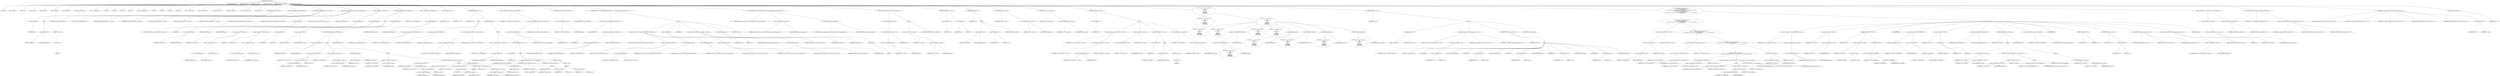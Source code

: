 digraph hostapd_notif_assoc {  
"1000125" [label = "(METHOD,hostapd_notif_assoc)" ]
"1000126" [label = "(PARAM,hostapd_data *hapd)" ]
"1000127" [label = "(PARAM,const u8 *addr)" ]
"1000128" [label = "(PARAM,const u8 *req_ies)" ]
"1000129" [label = "(PARAM,size_t req_ies_len)" ]
"1000130" [label = "(PARAM,int reassoc)" ]
"1000131" [label = "(BLOCK,,)" ]
"1000132" [label = "(LOCAL,v9: int)" ]
"1000133" [label = "(LOCAL,v10: const u8 *)" ]
"1000134" [label = "(LOCAL,v11: size_t)" ]
"1000135" [label = "(LOCAL,v12: sta_info *)" ]
"1000136" [label = "(LOCAL,v13: sta_info *)" ]
"1000137" [label = "(LOCAL,v14: unsigned int)" ]
"1000138" [label = "(LOCAL,v15: unsigned int)" ]
"1000139" [label = "(LOCAL,v16: wpa_state_machine *)" ]
"1000140" [label = "(LOCAL,v17: wpa_authenticator *)" ]
"1000141" [label = "(LOCAL,v18: int)" ]
"1000142" [label = "(LOCAL,v19: int)" ]
"1000143" [label = "(LOCAL,v20: u32)" ]
"1000144" [label = "(LOCAL,v21: int)" ]
"1000145" [label = "(LOCAL,v22: wpa_state_machine *)" ]
"1000146" [label = "(LOCAL,v23: int)" ]
"1000147" [label = "(LOCAL,v24: int)" ]
"1000148" [label = "(LOCAL,v26: int)" ]
"1000149" [label = "(LOCAL,v27: u8 *)" ]
"1000150" [label = "(LOCAL,fmt: unsigned __int8 *)" ]
"1000151" [label = "(LOCAL,fmta: unsigned __int8 *)" ]
"1000152" [label = "(LOCAL,fmtb: unsigned __int8 *)" ]
"1000153" [label = "(LOCAL,fmtc: unsigned __int8 *)" ]
"1000154" [label = "(LOCAL,elems: ieee802_11_elems)" ]
"1000155" [label = "(LOCAL,buf: u8 [ 1064 ])" ]
"1000156" [label = "(CONTROL_STRUCTURE,if ( !addr ),if ( !addr ))" ]
"1000157" [label = "(<operator>.logicalNot,!addr)" ]
"1000158" [label = "(IDENTIFIER,addr,!addr)" ]
"1000159" [label = "(BLOCK,,)" ]
"1000160" [label = "(wpa_printf,wpa_printf(2, fmt))" ]
"1000161" [label = "(LITERAL,2,wpa_printf(2, fmt))" ]
"1000162" [label = "(IDENTIFIER,fmt,wpa_printf(2, fmt))" ]
"1000163" [label = "(RETURN,return -1;,return -1;)" ]
"1000164" [label = "(<operator>.minus,-1)" ]
"1000165" [label = "(LITERAL,1,-1)" ]
"1000166" [label = "(random_add_randomness,random_add_randomness(addr, 6u))" ]
"1000167" [label = "(IDENTIFIER,addr,random_add_randomness(addr, 6u))" ]
"1000168" [label = "(LITERAL,6u,random_add_randomness(addr, 6u))" ]
"1000169" [label = "(hostapd_logger,hostapd_logger(hapd, addr, 1u, 2, \"associated\"))" ]
"1000170" [label = "(IDENTIFIER,hapd,hostapd_logger(hapd, addr, 1u, 2, \"associated\"))" ]
"1000171" [label = "(IDENTIFIER,addr,hostapd_logger(hapd, addr, 1u, 2, \"associated\"))" ]
"1000172" [label = "(LITERAL,1u,hostapd_logger(hapd, addr, 1u, 2, \"associated\"))" ]
"1000173" [label = "(LITERAL,2,hostapd_logger(hapd, addr, 1u, 2, \"associated\"))" ]
"1000174" [label = "(LITERAL,\"associated\",hostapd_logger(hapd, addr, 1u, 2, \"associated\"))" ]
"1000175" [label = "(ieee802_11_parse_elems,ieee802_11_parse_elems(req_ies, req_ies_len, &elems, 0))" ]
"1000176" [label = "(IDENTIFIER,req_ies,ieee802_11_parse_elems(req_ies, req_ies_len, &elems, 0))" ]
"1000177" [label = "(IDENTIFIER,req_ies_len,ieee802_11_parse_elems(req_ies, req_ies_len, &elems, 0))" ]
"1000178" [label = "(<operator>.addressOf,&elems)" ]
"1000179" [label = "(IDENTIFIER,elems,ieee802_11_parse_elems(req_ies, req_ies_len, &elems, 0))" ]
"1000180" [label = "(LITERAL,0,ieee802_11_parse_elems(req_ies, req_ies_len, &elems, 0))" ]
"1000181" [label = "(<operator>.assignment,v9 = (int)elems.wps_ie)" ]
"1000182" [label = "(IDENTIFIER,v9,v9 = (int)elems.wps_ie)" ]
"1000183" [label = "(<operator>.cast,(int)elems.wps_ie)" ]
"1000184" [label = "(UNKNOWN,int,int)" ]
"1000185" [label = "(<operator>.fieldAccess,elems.wps_ie)" ]
"1000186" [label = "(IDENTIFIER,elems,(int)elems.wps_ie)" ]
"1000187" [label = "(FIELD_IDENTIFIER,wps_ie,wps_ie)" ]
"1000188" [label = "(CONTROL_STRUCTURE,if ( elems.wps_ie ),if ( elems.wps_ie ))" ]
"1000189" [label = "(<operator>.fieldAccess,elems.wps_ie)" ]
"1000190" [label = "(IDENTIFIER,elems,if ( elems.wps_ie ))" ]
"1000191" [label = "(FIELD_IDENTIFIER,wps_ie,wps_ie)" ]
"1000192" [label = "(BLOCK,,)" ]
"1000193" [label = "(<operator>.assignment,v10 = elems.wps_ie - 2)" ]
"1000194" [label = "(IDENTIFIER,v10,v10 = elems.wps_ie - 2)" ]
"1000195" [label = "(<operator>.subtraction,elems.wps_ie - 2)" ]
"1000196" [label = "(<operator>.fieldAccess,elems.wps_ie)" ]
"1000197" [label = "(IDENTIFIER,elems,elems.wps_ie - 2)" ]
"1000198" [label = "(FIELD_IDENTIFIER,wps_ie,wps_ie)" ]
"1000199" [label = "(LITERAL,2,elems.wps_ie - 2)" ]
"1000200" [label = "(<operator>.assignment,v11 = elems.wps_ie_len + 2)" ]
"1000201" [label = "(IDENTIFIER,v11,v11 = elems.wps_ie_len + 2)" ]
"1000202" [label = "(<operator>.addition,elems.wps_ie_len + 2)" ]
"1000203" [label = "(<operator>.fieldAccess,elems.wps_ie_len)" ]
"1000204" [label = "(IDENTIFIER,elems,elems.wps_ie_len + 2)" ]
"1000205" [label = "(FIELD_IDENTIFIER,wps_ie_len,wps_ie_len)" ]
"1000206" [label = "(LITERAL,2,elems.wps_ie_len + 2)" ]
"1000207" [label = "(<operator>.assignment,v9 = 0)" ]
"1000208" [label = "(IDENTIFIER,v9,v9 = 0)" ]
"1000209" [label = "(LITERAL,0,v9 = 0)" ]
"1000210" [label = "(wpa_printf,wpa_printf(2, fmta))" ]
"1000211" [label = "(LITERAL,2,wpa_printf(2, fmta))" ]
"1000212" [label = "(IDENTIFIER,fmta,wpa_printf(2, fmta))" ]
"1000213" [label = "(CONTROL_STRUCTURE,else,else)" ]
"1000214" [label = "(CONTROL_STRUCTURE,if ( elems.rsn_ie ),if ( elems.rsn_ie ))" ]
"1000215" [label = "(<operator>.fieldAccess,elems.rsn_ie)" ]
"1000216" [label = "(IDENTIFIER,elems,if ( elems.rsn_ie ))" ]
"1000217" [label = "(FIELD_IDENTIFIER,rsn_ie,rsn_ie)" ]
"1000218" [label = "(BLOCK,,)" ]
"1000219" [label = "(<operator>.assignment,v10 = elems.rsn_ie - 2)" ]
"1000220" [label = "(IDENTIFIER,v10,v10 = elems.rsn_ie - 2)" ]
"1000221" [label = "(<operator>.subtraction,elems.rsn_ie - 2)" ]
"1000222" [label = "(<operator>.fieldAccess,elems.rsn_ie)" ]
"1000223" [label = "(IDENTIFIER,elems,elems.rsn_ie - 2)" ]
"1000224" [label = "(FIELD_IDENTIFIER,rsn_ie,rsn_ie)" ]
"1000225" [label = "(LITERAL,2,elems.rsn_ie - 2)" ]
"1000226" [label = "(<operator>.assignment,v11 = elems.rsn_ie_len + 2)" ]
"1000227" [label = "(IDENTIFIER,v11,v11 = elems.rsn_ie_len + 2)" ]
"1000228" [label = "(<operator>.addition,elems.rsn_ie_len + 2)" ]
"1000229" [label = "(<operator>.fieldAccess,elems.rsn_ie_len)" ]
"1000230" [label = "(IDENTIFIER,elems,elems.rsn_ie_len + 2)" ]
"1000231" [label = "(FIELD_IDENTIFIER,rsn_ie_len,rsn_ie_len)" ]
"1000232" [label = "(LITERAL,2,elems.rsn_ie_len + 2)" ]
"1000233" [label = "(wpa_printf,wpa_printf(2, fmta))" ]
"1000234" [label = "(LITERAL,2,wpa_printf(2, fmta))" ]
"1000235" [label = "(IDENTIFIER,fmta,wpa_printf(2, fmta))" ]
"1000236" [label = "(CONTROL_STRUCTURE,else,else)" ]
"1000237" [label = "(BLOCK,,)" ]
"1000238" [label = "(<operator>.assignment,v10 = elems.wpa_ie)" ]
"1000239" [label = "(IDENTIFIER,v10,v10 = elems.wpa_ie)" ]
"1000240" [label = "(<operator>.fieldAccess,elems.wpa_ie)" ]
"1000241" [label = "(IDENTIFIER,elems,v10 = elems.wpa_ie)" ]
"1000242" [label = "(FIELD_IDENTIFIER,wpa_ie,wpa_ie)" ]
"1000243" [label = "(CONTROL_STRUCTURE,if ( elems.wpa_ie ),if ( elems.wpa_ie ))" ]
"1000244" [label = "(<operator>.fieldAccess,elems.wpa_ie)" ]
"1000245" [label = "(IDENTIFIER,elems,if ( elems.wpa_ie ))" ]
"1000246" [label = "(FIELD_IDENTIFIER,wpa_ie,wpa_ie)" ]
"1000247" [label = "(BLOCK,,)" ]
"1000248" [label = "(<operator>.assignment,v10 = elems.wpa_ie - 2)" ]
"1000249" [label = "(IDENTIFIER,v10,v10 = elems.wpa_ie - 2)" ]
"1000250" [label = "(<operator>.subtraction,elems.wpa_ie - 2)" ]
"1000251" [label = "(<operator>.fieldAccess,elems.wpa_ie)" ]
"1000252" [label = "(IDENTIFIER,elems,elems.wpa_ie - 2)" ]
"1000253" [label = "(FIELD_IDENTIFIER,wpa_ie,wpa_ie)" ]
"1000254" [label = "(LITERAL,2,elems.wpa_ie - 2)" ]
"1000255" [label = "(<operator>.assignment,v9 = (int)elems.rsn_ie)" ]
"1000256" [label = "(IDENTIFIER,v9,v9 = (int)elems.rsn_ie)" ]
"1000257" [label = "(<operator>.cast,(int)elems.rsn_ie)" ]
"1000258" [label = "(UNKNOWN,int,int)" ]
"1000259" [label = "(<operator>.fieldAccess,elems.rsn_ie)" ]
"1000260" [label = "(IDENTIFIER,elems,(int)elems.rsn_ie)" ]
"1000261" [label = "(FIELD_IDENTIFIER,rsn_ie,rsn_ie)" ]
"1000262" [label = "(<operator>.assignment,v11 = elems.wpa_ie_len + 2)" ]
"1000263" [label = "(IDENTIFIER,v11,v11 = elems.wpa_ie_len + 2)" ]
"1000264" [label = "(<operator>.addition,elems.wpa_ie_len + 2)" ]
"1000265" [label = "(<operator>.fieldAccess,elems.wpa_ie_len)" ]
"1000266" [label = "(IDENTIFIER,elems,elems.wpa_ie_len + 2)" ]
"1000267" [label = "(FIELD_IDENTIFIER,wpa_ie_len,wpa_ie_len)" ]
"1000268" [label = "(LITERAL,2,elems.wpa_ie_len + 2)" ]
"1000269" [label = "(wpa_printf,wpa_printf(2, fmta))" ]
"1000270" [label = "(LITERAL,2,wpa_printf(2, fmta))" ]
"1000271" [label = "(IDENTIFIER,fmta,wpa_printf(2, fmta))" ]
"1000272" [label = "(CONTROL_STRUCTURE,else,else)" ]
"1000273" [label = "(BLOCK,,)" ]
"1000274" [label = "(wpa_printf,wpa_printf(2, fmta))" ]
"1000275" [label = "(LITERAL,2,wpa_printf(2, fmta))" ]
"1000276" [label = "(IDENTIFIER,fmta,wpa_printf(2, fmta))" ]
"1000277" [label = "(<operator>.assignment,v9 = 1)" ]
"1000278" [label = "(IDENTIFIER,v9,v9 = 1)" ]
"1000279" [label = "(LITERAL,1,v9 = 1)" ]
"1000280" [label = "(<operator>.assignment,v11 = 0)" ]
"1000281" [label = "(IDENTIFIER,v11,v11 = 0)" ]
"1000282" [label = "(LITERAL,0,v11 = 0)" ]
"1000283" [label = "(<operator>.assignment,v12 = ap_get_sta(hapd, addr))" ]
"1000284" [label = "(IDENTIFIER,v12,v12 = ap_get_sta(hapd, addr))" ]
"1000285" [label = "(ap_get_sta,ap_get_sta(hapd, addr))" ]
"1000286" [label = "(IDENTIFIER,hapd,ap_get_sta(hapd, addr))" ]
"1000287" [label = "(IDENTIFIER,addr,ap_get_sta(hapd, addr))" ]
"1000288" [label = "(<operator>.assignment,v13 = v12)" ]
"1000289" [label = "(IDENTIFIER,v13,v13 = v12)" ]
"1000290" [label = "(IDENTIFIER,v12,v13 = v12)" ]
"1000291" [label = "(CONTROL_STRUCTURE,if ( v12 ),if ( v12 ))" ]
"1000292" [label = "(IDENTIFIER,v12,if ( v12 ))" ]
"1000293" [label = "(BLOCK,,)" ]
"1000294" [label = "(ap_sta_no_session_timeout,ap_sta_no_session_timeout(hapd, v12))" ]
"1000295" [label = "(IDENTIFIER,hapd,ap_sta_no_session_timeout(hapd, v12))" ]
"1000296" [label = "(IDENTIFIER,v12,ap_sta_no_session_timeout(hapd, v12))" ]
"1000297" [label = "(accounting_sta_stop,accounting_sta_stop(hapd, v13))" ]
"1000298" [label = "(IDENTIFIER,hapd,accounting_sta_stop(hapd, v13))" ]
"1000299" [label = "(IDENTIFIER,v13,accounting_sta_stop(hapd, v13))" ]
"1000300" [label = "(<operator>.assignment,v13->timeout_next = STA_NULLFUNC)" ]
"1000301" [label = "(<operator>.indirectFieldAccess,v13->timeout_next)" ]
"1000302" [label = "(IDENTIFIER,v13,v13->timeout_next = STA_NULLFUNC)" ]
"1000303" [label = "(FIELD_IDENTIFIER,timeout_next,timeout_next)" ]
"1000304" [label = "(IDENTIFIER,STA_NULLFUNC,v13->timeout_next = STA_NULLFUNC)" ]
"1000305" [label = "(CONTROL_STRUCTURE,else,else)" ]
"1000306" [label = "(BLOCK,,)" ]
"1000307" [label = "(<operator>.assignment,v13 = ap_sta_add(hapd, addr))" ]
"1000308" [label = "(IDENTIFIER,v13,v13 = ap_sta_add(hapd, addr))" ]
"1000309" [label = "(ap_sta_add,ap_sta_add(hapd, addr))" ]
"1000310" [label = "(IDENTIFIER,hapd,ap_sta_add(hapd, addr))" ]
"1000311" [label = "(IDENTIFIER,addr,ap_sta_add(hapd, addr))" ]
"1000312" [label = "(CONTROL_STRUCTURE,if ( !v13 ),if ( !v13 ))" ]
"1000313" [label = "(<operator>.logicalNot,!v13)" ]
"1000314" [label = "(IDENTIFIER,v13,!v13)" ]
"1000315" [label = "(BLOCK,,)" ]
"1000316" [label = "(hostapd_drv_sta_disassoc,hostapd_drv_sta_disassoc(hapd, addr, 5))" ]
"1000317" [label = "(IDENTIFIER,hapd,hostapd_drv_sta_disassoc(hapd, addr, 5))" ]
"1000318" [label = "(IDENTIFIER,addr,hostapd_drv_sta_disassoc(hapd, addr, 5))" ]
"1000319" [label = "(LITERAL,5,hostapd_drv_sta_disassoc(hapd, addr, 5))" ]
"1000320" [label = "(RETURN,return -1;,return -1;)" ]
"1000321" [label = "(<operator>.minus,-1)" ]
"1000322" [label = "(LITERAL,1,-1)" ]
"1000323" [label = "(<operator>.assignment,v14 = hapd->iface->drv_max_acl_mac_addrs)" ]
"1000324" [label = "(IDENTIFIER,v14,v14 = hapd->iface->drv_max_acl_mac_addrs)" ]
"1000325" [label = "(<operator>.indirectFieldAccess,hapd->iface->drv_max_acl_mac_addrs)" ]
"1000326" [label = "(<operator>.indirectFieldAccess,hapd->iface)" ]
"1000327" [label = "(IDENTIFIER,hapd,v14 = hapd->iface->drv_max_acl_mac_addrs)" ]
"1000328" [label = "(FIELD_IDENTIFIER,iface,iface)" ]
"1000329" [label = "(FIELD_IDENTIFIER,drv_max_acl_mac_addrs,drv_max_acl_mac_addrs)" ]
"1000330" [label = "(<operators>.assignmentAnd,v13->flags &= 0xFFFECFFF)" ]
"1000331" [label = "(<operator>.indirectFieldAccess,v13->flags)" ]
"1000332" [label = "(IDENTIFIER,v13,v13->flags &= 0xFFFECFFF)" ]
"1000333" [label = "(FIELD_IDENTIFIER,flags,flags)" ]
"1000334" [label = "(LITERAL,0xFFFECFFF,v13->flags &= 0xFFFECFFF)" ]
"1000335" [label = "(CONTROL_STRUCTURE,if ( !v14 && hostapd_check_acl(hapd, addr, 0) != 1 ),if ( !v14 && hostapd_check_acl(hapd, addr, 0) != 1 ))" ]
"1000336" [label = "(<operator>.logicalAnd,!v14 && hostapd_check_acl(hapd, addr, 0) != 1)" ]
"1000337" [label = "(<operator>.logicalNot,!v14)" ]
"1000338" [label = "(IDENTIFIER,v14,!v14)" ]
"1000339" [label = "(<operator>.notEquals,hostapd_check_acl(hapd, addr, 0) != 1)" ]
"1000340" [label = "(hostapd_check_acl,hostapd_check_acl(hapd, addr, 0))" ]
"1000341" [label = "(IDENTIFIER,hapd,hostapd_check_acl(hapd, addr, 0))" ]
"1000342" [label = "(IDENTIFIER,addr,hostapd_check_acl(hapd, addr, 0))" ]
"1000343" [label = "(LITERAL,0,hostapd_check_acl(hapd, addr, 0))" ]
"1000344" [label = "(LITERAL,1,hostapd_check_acl(hapd, addr, 0) != 1)" ]
"1000345" [label = "(BLOCK,,)" ]
"1000346" [label = "(wpa_printf,wpa_printf(3, (const unsigned __int8 *)addr[2], addr[3], addr[4], addr[5]))" ]
"1000347" [label = "(LITERAL,3,wpa_printf(3, (const unsigned __int8 *)addr[2], addr[3], addr[4], addr[5]))" ]
"1000348" [label = "(<operator>.cast,(const unsigned __int8 *)addr[2])" ]
"1000349" [label = "(UNKNOWN,const unsigned __int8 *,const unsigned __int8 *)" ]
"1000350" [label = "(<operator>.indirectIndexAccess,addr[2])" ]
"1000351" [label = "(IDENTIFIER,addr,(const unsigned __int8 *)addr[2])" ]
"1000352" [label = "(LITERAL,2,(const unsigned __int8 *)addr[2])" ]
"1000353" [label = "(<operator>.indirectIndexAccess,addr[3])" ]
"1000354" [label = "(IDENTIFIER,addr,wpa_printf(3, (const unsigned __int8 *)addr[2], addr[3], addr[4], addr[5]))" ]
"1000355" [label = "(LITERAL,3,wpa_printf(3, (const unsigned __int8 *)addr[2], addr[3], addr[4], addr[5]))" ]
"1000356" [label = "(<operator>.indirectIndexAccess,addr[4])" ]
"1000357" [label = "(IDENTIFIER,addr,wpa_printf(3, (const unsigned __int8 *)addr[2], addr[3], addr[4], addr[5]))" ]
"1000358" [label = "(LITERAL,4,wpa_printf(3, (const unsigned __int8 *)addr[2], addr[3], addr[4], addr[5]))" ]
"1000359" [label = "(<operator>.indirectIndexAccess,addr[5])" ]
"1000360" [label = "(IDENTIFIER,addr,wpa_printf(3, (const unsigned __int8 *)addr[2], addr[3], addr[4], addr[5]))" ]
"1000361" [label = "(LITERAL,5,wpa_printf(3, (const unsigned __int8 *)addr[2], addr[3], addr[4], addr[5]))" ]
"1000362" [label = "(<operator>.assignment,v26 = 1)" ]
"1000363" [label = "(IDENTIFIER,v26,v26 = 1)" ]
"1000364" [label = "(LITERAL,1,v26 = 1)" ]
"1000365" [label = "(JUMP_TARGET,fail)" ]
"1000366" [label = "(hostapd_drv_sta_disassoc,hostapd_drv_sta_disassoc(hapd, v13->addr, v26))" ]
"1000367" [label = "(IDENTIFIER,hapd,hostapd_drv_sta_disassoc(hapd, v13->addr, v26))" ]
"1000368" [label = "(<operator>.indirectFieldAccess,v13->addr)" ]
"1000369" [label = "(IDENTIFIER,v13,hostapd_drv_sta_disassoc(hapd, v13->addr, v26))" ]
"1000370" [label = "(FIELD_IDENTIFIER,addr,addr)" ]
"1000371" [label = "(IDENTIFIER,v26,hostapd_drv_sta_disassoc(hapd, v13->addr, v26))" ]
"1000372" [label = "(ap_free_sta,ap_free_sta(hapd, v13))" ]
"1000373" [label = "(IDENTIFIER,hapd,ap_free_sta(hapd, v13))" ]
"1000374" [label = "(IDENTIFIER,v13,ap_free_sta(hapd, v13))" ]
"1000375" [label = "(RETURN,return -1;,return -1;)" ]
"1000376" [label = "(<operator>.minus,-1)" ]
"1000377" [label = "(LITERAL,1,-1)" ]
"1000378" [label = "(ap_copy_sta_supp_op_classes,ap_copy_sta_supp_op_classes(v13, elems.supp_op_classes, elems.supp_op_classes_len))" ]
"1000379" [label = "(IDENTIFIER,v13,ap_copy_sta_supp_op_classes(v13, elems.supp_op_classes, elems.supp_op_classes_len))" ]
"1000380" [label = "(<operator>.fieldAccess,elems.supp_op_classes)" ]
"1000381" [label = "(IDENTIFIER,elems,ap_copy_sta_supp_op_classes(v13, elems.supp_op_classes, elems.supp_op_classes_len))" ]
"1000382" [label = "(FIELD_IDENTIFIER,supp_op_classes,supp_op_classes)" ]
"1000383" [label = "(<operator>.fieldAccess,elems.supp_op_classes_len)" ]
"1000384" [label = "(IDENTIFIER,elems,ap_copy_sta_supp_op_classes(v13, elems.supp_op_classes, elems.supp_op_classes_len))" ]
"1000385" [label = "(FIELD_IDENTIFIER,supp_op_classes_len,supp_op_classes_len)" ]
"1000386" [label = "(CONTROL_STRUCTURE,if ( !hapd->conf->wpa ),if ( !hapd->conf->wpa ))" ]
"1000387" [label = "(<operator>.logicalNot,!hapd->conf->wpa)" ]
"1000388" [label = "(<operator>.indirectFieldAccess,hapd->conf->wpa)" ]
"1000389" [label = "(<operator>.indirectFieldAccess,hapd->conf)" ]
"1000390" [label = "(IDENTIFIER,hapd,!hapd->conf->wpa)" ]
"1000391" [label = "(FIELD_IDENTIFIER,conf,conf)" ]
"1000392" [label = "(FIELD_IDENTIFIER,wpa,wpa)" ]
"1000393" [label = "(BLOCK,,)" ]
"1000394" [label = "(<operator>.assignment,v15 = v13->flags)" ]
"1000395" [label = "(IDENTIFIER,v15,v15 = v13->flags)" ]
"1000396" [label = "(<operator>.indirectFieldAccess,v13->flags)" ]
"1000397" [label = "(IDENTIFIER,v13,v15 = v13->flags)" ]
"1000398" [label = "(FIELD_IDENTIFIER,flags,flags)" ]
"1000399" [label = "(CONTROL_STRUCTURE,goto LABEL_18;,goto LABEL_18;)" ]
"1000400" [label = "(CONTROL_STRUCTURE,if ( !v10 ),if ( !v10 ))" ]
"1000401" [label = "(<operator>.logicalNot,!v10)" ]
"1000402" [label = "(IDENTIFIER,v10,!v10)" ]
"1000403" [label = "(<operator>.assignment,v9 = 1)" ]
"1000404" [label = "(IDENTIFIER,v9,v9 = 1)" ]
"1000405" [label = "(LITERAL,1,v9 = 1)" ]
"1000406" [label = "(CONTROL_STRUCTURE,if ( v9 ),if ( v9 ))" ]
"1000407" [label = "(IDENTIFIER,v9,if ( v9 ))" ]
"1000408" [label = "(BLOCK,,)" ]
"1000409" [label = "(wpa_printf,wpa_printf(2, fmtb))" ]
"1000410" [label = "(LITERAL,2,wpa_printf(2, fmtb))" ]
"1000411" [label = "(IDENTIFIER,fmtb,wpa_printf(2, fmtb))" ]
"1000412" [label = "(<operator>.assignment,v26 = 13)" ]
"1000413" [label = "(IDENTIFIER,v26,v26 = 13)" ]
"1000414" [label = "(LITERAL,13,v26 = 13)" ]
"1000415" [label = "(CONTROL_STRUCTURE,goto fail;,goto fail;)" ]
"1000416" [label = "(<operator>.assignment,v16 = v13->wpa_sm)" ]
"1000417" [label = "(IDENTIFIER,v16,v16 = v13->wpa_sm)" ]
"1000418" [label = "(<operator>.indirectFieldAccess,v13->wpa_sm)" ]
"1000419" [label = "(IDENTIFIER,v13,v16 = v13->wpa_sm)" ]
"1000420" [label = "(FIELD_IDENTIFIER,wpa_sm,wpa_sm)" ]
"1000421" [label = "(<operator>.assignment,v17 = hapd->wpa_auth)" ]
"1000422" [label = "(IDENTIFIER,v17,v17 = hapd->wpa_auth)" ]
"1000423" [label = "(<operator>.indirectFieldAccess,hapd->wpa_auth)" ]
"1000424" [label = "(IDENTIFIER,hapd,v17 = hapd->wpa_auth)" ]
"1000425" [label = "(FIELD_IDENTIFIER,wpa_auth,wpa_auth)" ]
"1000426" [label = "(CONTROL_STRUCTURE,if ( !v16 ),if ( !v16 ))" ]
"1000427" [label = "(<operator>.logicalNot,!v16)" ]
"1000428" [label = "(IDENTIFIER,v16,!v16)" ]
"1000429" [label = "(BLOCK,,)" ]
"1000430" [label = "(<operator>.assignment,v16 = wpa_auth_sta_init(v17, v13->addr, 0))" ]
"1000431" [label = "(IDENTIFIER,v16,v16 = wpa_auth_sta_init(v17, v13->addr, 0))" ]
"1000432" [label = "(wpa_auth_sta_init,wpa_auth_sta_init(v17, v13->addr, 0))" ]
"1000433" [label = "(IDENTIFIER,v17,wpa_auth_sta_init(v17, v13->addr, 0))" ]
"1000434" [label = "(<operator>.indirectFieldAccess,v13->addr)" ]
"1000435" [label = "(IDENTIFIER,v13,wpa_auth_sta_init(v17, v13->addr, 0))" ]
"1000436" [label = "(FIELD_IDENTIFIER,addr,addr)" ]
"1000437" [label = "(LITERAL,0,wpa_auth_sta_init(v17, v13->addr, 0))" ]
"1000438" [label = "(<operator>.assignment,v13->wpa_sm = v16)" ]
"1000439" [label = "(<operator>.indirectFieldAccess,v13->wpa_sm)" ]
"1000440" [label = "(IDENTIFIER,v13,v13->wpa_sm = v16)" ]
"1000441" [label = "(FIELD_IDENTIFIER,wpa_sm,wpa_sm)" ]
"1000442" [label = "(IDENTIFIER,v16,v13->wpa_sm = v16)" ]
"1000443" [label = "(CONTROL_STRUCTURE,if ( !v16 ),if ( !v16 ))" ]
"1000444" [label = "(<operator>.logicalNot,!v16)" ]
"1000445" [label = "(IDENTIFIER,v16,!v16)" ]
"1000446" [label = "(BLOCK,,)" ]
"1000447" [label = "(wpa_printf,wpa_printf(5, fmtb))" ]
"1000448" [label = "(LITERAL,5,wpa_printf(5, fmtb))" ]
"1000449" [label = "(IDENTIFIER,fmtb,wpa_printf(5, fmtb))" ]
"1000450" [label = "(RETURN,return -1;,return -1;)" ]
"1000451" [label = "(<operator>.minus,-1)" ]
"1000452" [label = "(LITERAL,1,-1)" ]
"1000453" [label = "(<operator>.assignment,v17 = hapd->wpa_auth)" ]
"1000454" [label = "(IDENTIFIER,v17,v17 = hapd->wpa_auth)" ]
"1000455" [label = "(<operator>.indirectFieldAccess,hapd->wpa_auth)" ]
"1000456" [label = "(IDENTIFIER,hapd,v17 = hapd->wpa_auth)" ]
"1000457" [label = "(FIELD_IDENTIFIER,wpa_auth,wpa_auth)" ]
"1000458" [label = "(<operator>.assignment,v18 = wpa_validate_wpa_ie(\n          v17,\n          v16,\n          hapd->iface->freq,\n          v10,\n          v11,\n          elems.mdie,\n          elems.mdie_len,\n          elems.owe_dh,\n          elems.owe_dh_len))" ]
"1000459" [label = "(IDENTIFIER,v18,v18 = wpa_validate_wpa_ie(\n          v17,\n          v16,\n          hapd->iface->freq,\n          v10,\n          v11,\n          elems.mdie,\n          elems.mdie_len,\n          elems.owe_dh,\n          elems.owe_dh_len))" ]
"1000460" [label = "(wpa_validate_wpa_ie,wpa_validate_wpa_ie(\n          v17,\n          v16,\n          hapd->iface->freq,\n          v10,\n          v11,\n          elems.mdie,\n          elems.mdie_len,\n          elems.owe_dh,\n          elems.owe_dh_len))" ]
"1000461" [label = "(IDENTIFIER,v17,wpa_validate_wpa_ie(\n          v17,\n          v16,\n          hapd->iface->freq,\n          v10,\n          v11,\n          elems.mdie,\n          elems.mdie_len,\n          elems.owe_dh,\n          elems.owe_dh_len))" ]
"1000462" [label = "(IDENTIFIER,v16,wpa_validate_wpa_ie(\n          v17,\n          v16,\n          hapd->iface->freq,\n          v10,\n          v11,\n          elems.mdie,\n          elems.mdie_len,\n          elems.owe_dh,\n          elems.owe_dh_len))" ]
"1000463" [label = "(<operator>.indirectFieldAccess,hapd->iface->freq)" ]
"1000464" [label = "(<operator>.indirectFieldAccess,hapd->iface)" ]
"1000465" [label = "(IDENTIFIER,hapd,wpa_validate_wpa_ie(\n          v17,\n          v16,\n          hapd->iface->freq,\n          v10,\n          v11,\n          elems.mdie,\n          elems.mdie_len,\n          elems.owe_dh,\n          elems.owe_dh_len))" ]
"1000466" [label = "(FIELD_IDENTIFIER,iface,iface)" ]
"1000467" [label = "(FIELD_IDENTIFIER,freq,freq)" ]
"1000468" [label = "(IDENTIFIER,v10,wpa_validate_wpa_ie(\n          v17,\n          v16,\n          hapd->iface->freq,\n          v10,\n          v11,\n          elems.mdie,\n          elems.mdie_len,\n          elems.owe_dh,\n          elems.owe_dh_len))" ]
"1000469" [label = "(IDENTIFIER,v11,wpa_validate_wpa_ie(\n          v17,\n          v16,\n          hapd->iface->freq,\n          v10,\n          v11,\n          elems.mdie,\n          elems.mdie_len,\n          elems.owe_dh,\n          elems.owe_dh_len))" ]
"1000470" [label = "(<operator>.fieldAccess,elems.mdie)" ]
"1000471" [label = "(IDENTIFIER,elems,wpa_validate_wpa_ie(\n          v17,\n          v16,\n          hapd->iface->freq,\n          v10,\n          v11,\n          elems.mdie,\n          elems.mdie_len,\n          elems.owe_dh,\n          elems.owe_dh_len))" ]
"1000472" [label = "(FIELD_IDENTIFIER,mdie,mdie)" ]
"1000473" [label = "(<operator>.fieldAccess,elems.mdie_len)" ]
"1000474" [label = "(IDENTIFIER,elems,wpa_validate_wpa_ie(\n          v17,\n          v16,\n          hapd->iface->freq,\n          v10,\n          v11,\n          elems.mdie,\n          elems.mdie_len,\n          elems.owe_dh,\n          elems.owe_dh_len))" ]
"1000475" [label = "(FIELD_IDENTIFIER,mdie_len,mdie_len)" ]
"1000476" [label = "(<operator>.fieldAccess,elems.owe_dh)" ]
"1000477" [label = "(IDENTIFIER,elems,wpa_validate_wpa_ie(\n          v17,\n          v16,\n          hapd->iface->freq,\n          v10,\n          v11,\n          elems.mdie,\n          elems.mdie_len,\n          elems.owe_dh,\n          elems.owe_dh_len))" ]
"1000478" [label = "(FIELD_IDENTIFIER,owe_dh,owe_dh)" ]
"1000479" [label = "(<operator>.fieldAccess,elems.owe_dh_len)" ]
"1000480" [label = "(IDENTIFIER,elems,wpa_validate_wpa_ie(\n          v17,\n          v16,\n          hapd->iface->freq,\n          v10,\n          v11,\n          elems.mdie,\n          elems.mdie_len,\n          elems.owe_dh,\n          elems.owe_dh_len))" ]
"1000481" [label = "(FIELD_IDENTIFIER,owe_dh_len,owe_dh_len)" ]
"1000482" [label = "(CONTROL_STRUCTURE,if ( v18 ),if ( v18 ))" ]
"1000483" [label = "(IDENTIFIER,v18,if ( v18 ))" ]
"1000484" [label = "(BLOCK,,)" ]
"1000485" [label = "(wpa_printf,wpa_printf(2, fmtc))" ]
"1000486" [label = "(LITERAL,2,wpa_printf(2, fmtc))" ]
"1000487" [label = "(IDENTIFIER,fmtc,wpa_printf(2, fmtc))" ]
"1000488" [label = "(wpa_hexdump,wpa_hexdump(2, (const unsigned __int8 *)\"IE\", v10, v11))" ]
"1000489" [label = "(LITERAL,2,wpa_hexdump(2, (const unsigned __int8 *)\"IE\", v10, v11))" ]
"1000490" [label = "(<operator>.cast,(const unsigned __int8 *)\"IE\")" ]
"1000491" [label = "(UNKNOWN,const unsigned __int8 *,const unsigned __int8 *)" ]
"1000492" [label = "(LITERAL,\"IE\",(const unsigned __int8 *)\"IE\")" ]
"1000493" [label = "(IDENTIFIER,v10,wpa_hexdump(2, (const unsigned __int8 *)\"IE\", v10, v11))" ]
"1000494" [label = "(IDENTIFIER,v11,wpa_hexdump(2, (const unsigned __int8 *)\"IE\", v10, v11))" ]
"1000495" [label = "(CONTROL_STRUCTURE,switch ( v18 ),switch ( v18 ))" ]
"1000496" [label = "(IDENTIFIER,v18,switch ( v18 ))" ]
"1000497" [label = "(BLOCK,,)" ]
"1000498" [label = "(JUMP_TARGET,case 2)" ]
"1000499" [label = "(<operator>.assignment,v26 = 18)" ]
"1000500" [label = "(IDENTIFIER,v26,v26 = 18)" ]
"1000501" [label = "(LITERAL,18,v26 = 18)" ]
"1000502" [label = "(CONTROL_STRUCTURE,break;,break;)" ]
"1000503" [label = "(JUMP_TARGET,case 3)" ]
"1000504" [label = "(<operator>.assignment,v26 = 19)" ]
"1000505" [label = "(IDENTIFIER,v26,v26 = 19)" ]
"1000506" [label = "(LITERAL,19,v26 = 19)" ]
"1000507" [label = "(CONTROL_STRUCTURE,break;,break;)" ]
"1000508" [label = "(JUMP_TARGET,case 4)" ]
"1000509" [label = "(<operator>.assignment,v26 = 20)" ]
"1000510" [label = "(IDENTIFIER,v26,v26 = 20)" ]
"1000511" [label = "(LITERAL,20,v26 = 20)" ]
"1000512" [label = "(CONTROL_STRUCTURE,break;,break;)" ]
"1000513" [label = "(JUMP_TARGET,case 8)" ]
"1000514" [label = "(<operator>.assignment,v26 = 24)" ]
"1000515" [label = "(IDENTIFIER,v26,v26 = 24)" ]
"1000516" [label = "(LITERAL,24,v26 = 24)" ]
"1000517" [label = "(CONTROL_STRUCTURE,break;,break;)" ]
"1000518" [label = "(JUMP_TARGET,default)" ]
"1000519" [label = "(<operator>.assignment,v26 = 13)" ]
"1000520" [label = "(IDENTIFIER,v26,v26 = 13)" ]
"1000521" [label = "(LITERAL,13,v26 = 13)" ]
"1000522" [label = "(CONTROL_STRUCTURE,break;,break;)" ]
"1000523" [label = "(CONTROL_STRUCTURE,goto fail;,goto fail;)" ]
"1000524" [label = "(CONTROL_STRUCTURE,if ( (v13->flags & 0x402) != 1026\n    || (v24 = v13->sa_query_timed_out) != 0\n    || v13->sa_query_count > 0\n    && ((ap_check_sa_query_timeout(hapd, v13), (~v13->flags & 0x402) != 0) || v13->sa_query_timed_out)\n    || v13->auth_alg == 2 ),if ( (v13->flags & 0x402) != 1026\n    || (v24 = v13->sa_query_timed_out) != 0\n    || v13->sa_query_count > 0\n    && ((ap_check_sa_query_timeout(hapd, v13), (~v13->flags & 0x402) != 0) || v13->sa_query_timed_out)\n    || v13->auth_alg == 2 ))" ]
"1000525" [label = "(<operator>.logicalOr,(v13->flags & 0x402) != 1026\n    || (v24 = v13->sa_query_timed_out) != 0\n    || v13->sa_query_count > 0\n    && ((ap_check_sa_query_timeout(hapd, v13), (~v13->flags & 0x402) != 0) || v13->sa_query_timed_out)\n    || v13->auth_alg == 2)" ]
"1000526" [label = "(<operator>.notEquals,(v13->flags & 0x402) != 1026)" ]
"1000527" [label = "(<operator>.and,v13->flags & 0x402)" ]
"1000528" [label = "(<operator>.indirectFieldAccess,v13->flags)" ]
"1000529" [label = "(IDENTIFIER,v13,v13->flags & 0x402)" ]
"1000530" [label = "(FIELD_IDENTIFIER,flags,flags)" ]
"1000531" [label = "(LITERAL,0x402,v13->flags & 0x402)" ]
"1000532" [label = "(LITERAL,1026,(v13->flags & 0x402) != 1026)" ]
"1000533" [label = "(<operator>.logicalOr,(v24 = v13->sa_query_timed_out) != 0\n    || v13->sa_query_count > 0\n    && ((ap_check_sa_query_timeout(hapd, v13), (~v13->flags & 0x402) != 0) || v13->sa_query_timed_out)\n    || v13->auth_alg == 2)" ]
"1000534" [label = "(<operator>.notEquals,(v24 = v13->sa_query_timed_out) != 0)" ]
"1000535" [label = "(<operator>.assignment,v24 = v13->sa_query_timed_out)" ]
"1000536" [label = "(IDENTIFIER,v24,v24 = v13->sa_query_timed_out)" ]
"1000537" [label = "(<operator>.indirectFieldAccess,v13->sa_query_timed_out)" ]
"1000538" [label = "(IDENTIFIER,v13,v24 = v13->sa_query_timed_out)" ]
"1000539" [label = "(FIELD_IDENTIFIER,sa_query_timed_out,sa_query_timed_out)" ]
"1000540" [label = "(LITERAL,0,(v24 = v13->sa_query_timed_out) != 0)" ]
"1000541" [label = "(<operator>.logicalOr,v13->sa_query_count > 0\n    && ((ap_check_sa_query_timeout(hapd, v13), (~v13->flags & 0x402) != 0) || v13->sa_query_timed_out)\n    || v13->auth_alg == 2)" ]
"1000542" [label = "(<operator>.logicalAnd,v13->sa_query_count > 0\n    && ((ap_check_sa_query_timeout(hapd, v13), (~v13->flags & 0x402) != 0) || v13->sa_query_timed_out))" ]
"1000543" [label = "(<operator>.greaterThan,v13->sa_query_count > 0)" ]
"1000544" [label = "(<operator>.indirectFieldAccess,v13->sa_query_count)" ]
"1000545" [label = "(IDENTIFIER,v13,v13->sa_query_count > 0)" ]
"1000546" [label = "(FIELD_IDENTIFIER,sa_query_count,sa_query_count)" ]
"1000547" [label = "(LITERAL,0,v13->sa_query_count > 0)" ]
"1000548" [label = "(<operator>.logicalOr,(ap_check_sa_query_timeout(hapd, v13), (~v13->flags & 0x402) != 0) || v13->sa_query_timed_out)" ]
"1000549" [label = "(BLOCK,,)" ]
"1000550" [label = "(ap_check_sa_query_timeout,ap_check_sa_query_timeout(hapd, v13))" ]
"1000551" [label = "(IDENTIFIER,hapd,ap_check_sa_query_timeout(hapd, v13))" ]
"1000552" [label = "(IDENTIFIER,v13,ap_check_sa_query_timeout(hapd, v13))" ]
"1000553" [label = "(<operator>.notEquals,(~v13->flags & 0x402) != 0)" ]
"1000554" [label = "(<operator>.and,~v13->flags & 0x402)" ]
"1000555" [label = "(<operator>.indirectFieldAccess,~v13->flags)" ]
"1000556" [label = "(IDENTIFIER,~v13,~v13->flags & 0x402)" ]
"1000557" [label = "(FIELD_IDENTIFIER,flags,flags)" ]
"1000558" [label = "(LITERAL,0x402,~v13->flags & 0x402)" ]
"1000559" [label = "(LITERAL,0,(~v13->flags & 0x402) != 0)" ]
"1000560" [label = "(<operator>.indirectFieldAccess,v13->sa_query_timed_out)" ]
"1000561" [label = "(IDENTIFIER,v13,(ap_check_sa_query_timeout(hapd, v13), (~v13->flags & 0x402) != 0) || v13->sa_query_timed_out)" ]
"1000562" [label = "(FIELD_IDENTIFIER,sa_query_timed_out,sa_query_timed_out)" ]
"1000563" [label = "(<operator>.equals,v13->auth_alg == 2)" ]
"1000564" [label = "(<operator>.indirectFieldAccess,v13->auth_alg)" ]
"1000565" [label = "(IDENTIFIER,v13,v13->auth_alg == 2)" ]
"1000566" [label = "(FIELD_IDENTIFIER,auth_alg,auth_alg)" ]
"1000567" [label = "(LITERAL,2,v13->auth_alg == 2)" ]
"1000568" [label = "(BLOCK,,)" ]
"1000569" [label = "(<operator>.assignment,v19 = wpa_auth_uses_mfp(v13->wpa_sm))" ]
"1000570" [label = "(IDENTIFIER,v19,v19 = wpa_auth_uses_mfp(v13->wpa_sm))" ]
"1000571" [label = "(wpa_auth_uses_mfp,wpa_auth_uses_mfp(v13->wpa_sm))" ]
"1000572" [label = "(<operator>.indirectFieldAccess,v13->wpa_sm)" ]
"1000573" [label = "(IDENTIFIER,v13,wpa_auth_uses_mfp(v13->wpa_sm))" ]
"1000574" [label = "(FIELD_IDENTIFIER,wpa_sm,wpa_sm)" ]
"1000575" [label = "(<operator>.assignment,v20 = v13->flags)" ]
"1000576" [label = "(IDENTIFIER,v20,v20 = v13->flags)" ]
"1000577" [label = "(<operator>.indirectFieldAccess,v13->flags)" ]
"1000578" [label = "(IDENTIFIER,v13,v20 = v13->flags)" ]
"1000579" [label = "(FIELD_IDENTIFIER,flags,flags)" ]
"1000580" [label = "(CONTROL_STRUCTURE,if ( v19 ),if ( v19 ))" ]
"1000581" [label = "(IDENTIFIER,v19,if ( v19 ))" ]
"1000582" [label = "(<operator>.assignment,v15 = v20 | 0x400)" ]
"1000583" [label = "(IDENTIFIER,v15,v15 = v20 | 0x400)" ]
"1000584" [label = "(<operator>.or,v20 | 0x400)" ]
"1000585" [label = "(IDENTIFIER,v20,v20 | 0x400)" ]
"1000586" [label = "(LITERAL,0x400,v20 | 0x400)" ]
"1000587" [label = "(CONTROL_STRUCTURE,else,else)" ]
"1000588" [label = "(<operator>.assignment,v15 = v20 & 0xFFFFFBFF)" ]
"1000589" [label = "(IDENTIFIER,v15,v15 = v20 & 0xFFFFFBFF)" ]
"1000590" [label = "(<operator>.and,v20 & 0xFFFFFBFF)" ]
"1000591" [label = "(IDENTIFIER,v20,v20 & 0xFFFFFBFF)" ]
"1000592" [label = "(LITERAL,0xFFFFFBFF,v20 & 0xFFFFFBFF)" ]
"1000593" [label = "(JUMP_TARGET,LABEL_18)" ]
"1000594" [label = "(<operator>.assignment,v13->flags = v15 & 0xFFF7FFFF | 3)" ]
"1000595" [label = "(<operator>.indirectFieldAccess,v13->flags)" ]
"1000596" [label = "(IDENTIFIER,v13,v13->flags = v15 & 0xFFF7FFFF | 3)" ]
"1000597" [label = "(FIELD_IDENTIFIER,flags,flags)" ]
"1000598" [label = "(<operator>.or,v15 & 0xFFF7FFFF | 3)" ]
"1000599" [label = "(<operator>.and,v15 & 0xFFF7FFFF)" ]
"1000600" [label = "(IDENTIFIER,v15,v15 & 0xFFF7FFFF)" ]
"1000601" [label = "(LITERAL,0xFFF7FFFF,v15 & 0xFFF7FFFF)" ]
"1000602" [label = "(LITERAL,3,v15 & 0xFFF7FFFF | 3)" ]
"1000603" [label = "(<operator>.assignment,v21 = v15 & 2)" ]
"1000604" [label = "(IDENTIFIER,v21,v21 = v15 & 2)" ]
"1000605" [label = "(<operator>.and,v15 & 2)" ]
"1000606" [label = "(IDENTIFIER,v15,v15 & 2)" ]
"1000607" [label = "(LITERAL,2,v15 & 2)" ]
"1000608" [label = "(hostapd_set_sta_flags,hostapd_set_sta_flags(hapd, v13))" ]
"1000609" [label = "(IDENTIFIER,hapd,hostapd_set_sta_flags(hapd, v13))" ]
"1000610" [label = "(IDENTIFIER,v13,hostapd_set_sta_flags(hapd, v13))" ]
"1000611" [label = "(CONTROL_STRUCTURE,if ( reassoc ),if ( reassoc ))" ]
"1000612" [label = "(IDENTIFIER,reassoc,if ( reassoc ))" ]
"1000613" [label = "(BLOCK,,)" ]
"1000614" [label = "(<operator>.assignment,v22 = v13->wpa_sm)" ]
"1000615" [label = "(IDENTIFIER,v22,v22 = v13->wpa_sm)" ]
"1000616" [label = "(<operator>.indirectFieldAccess,v13->wpa_sm)" ]
"1000617" [label = "(IDENTIFIER,v13,v22 = v13->wpa_sm)" ]
"1000618" [label = "(FIELD_IDENTIFIER,wpa_sm,wpa_sm)" ]
"1000619" [label = "(CONTROL_STRUCTURE,if ( v13->auth_alg == 2 ),if ( v13->auth_alg == 2 ))" ]
"1000620" [label = "(<operator>.equals,v13->auth_alg == 2)" ]
"1000621" [label = "(<operator>.indirectFieldAccess,v13->auth_alg)" ]
"1000622" [label = "(IDENTIFIER,v13,v13->auth_alg == 2)" ]
"1000623" [label = "(FIELD_IDENTIFIER,auth_alg,auth_alg)" ]
"1000624" [label = "(LITERAL,2,v13->auth_alg == 2)" ]
"1000625" [label = "(BLOCK,,)" ]
"1000626" [label = "(wpa_auth_sm_event,wpa_auth_sm_event(v22, WPA_ASSOC_FT))" ]
"1000627" [label = "(IDENTIFIER,v22,wpa_auth_sm_event(v22, WPA_ASSOC_FT))" ]
"1000628" [label = "(IDENTIFIER,WPA_ASSOC_FT,wpa_auth_sm_event(v22, WPA_ASSOC_FT))" ]
"1000629" [label = "(CONTROL_STRUCTURE,goto LABEL_21;,goto LABEL_21;)" ]
"1000630" [label = "(CONTROL_STRUCTURE,else,else)" ]
"1000631" [label = "(BLOCK,,)" ]
"1000632" [label = "(<operator>.assignment,v22 = v13->wpa_sm)" ]
"1000633" [label = "(IDENTIFIER,v22,v22 = v13->wpa_sm)" ]
"1000634" [label = "(<operator>.indirectFieldAccess,v13->wpa_sm)" ]
"1000635" [label = "(IDENTIFIER,v13,v22 = v13->wpa_sm)" ]
"1000636" [label = "(FIELD_IDENTIFIER,wpa_sm,wpa_sm)" ]
"1000637" [label = "(wpa_auth_sm_event,wpa_auth_sm_event(v22, WPA_ASSOC))" ]
"1000638" [label = "(IDENTIFIER,v22,wpa_auth_sm_event(v22, WPA_ASSOC))" ]
"1000639" [label = "(IDENTIFIER,WPA_ASSOC,wpa_auth_sm_event(v22, WPA_ASSOC))" ]
"1000640" [label = "(JUMP_TARGET,LABEL_21)" ]
"1000641" [label = "(<operator>.assignment,v23 = v21)" ]
"1000642" [label = "(IDENTIFIER,v23,v23 = v21)" ]
"1000643" [label = "(IDENTIFIER,v21,v23 = v21)" ]
"1000644" [label = "(CONTROL_STRUCTURE,if ( v21 ),if ( v21 ))" ]
"1000645" [label = "(IDENTIFIER,v21,if ( v21 ))" ]
"1000646" [label = "(<operator>.assignment,v23 = 1)" ]
"1000647" [label = "(IDENTIFIER,v23,v23 = 1)" ]
"1000648" [label = "(LITERAL,1,v23 = 1)" ]
"1000649" [label = "(hostapd_new_assoc_sta,hostapd_new_assoc_sta(hapd, v13, v23))" ]
"1000650" [label = "(IDENTIFIER,hapd,hostapd_new_assoc_sta(hapd, v13, v23))" ]
"1000651" [label = "(IDENTIFIER,v13,hostapd_new_assoc_sta(hapd, v13, v23))" ]
"1000652" [label = "(IDENTIFIER,v23,hostapd_new_assoc_sta(hapd, v13, v23))" ]
"1000653" [label = "(ieee802_1x_notify_port_enabled,ieee802_1x_notify_port_enabled(v13->eapol_sm, 1))" ]
"1000654" [label = "(<operator>.indirectFieldAccess,v13->eapol_sm)" ]
"1000655" [label = "(IDENTIFIER,v13,ieee802_1x_notify_port_enabled(v13->eapol_sm, 1))" ]
"1000656" [label = "(FIELD_IDENTIFIER,eapol_sm,eapol_sm)" ]
"1000657" [label = "(LITERAL,1,ieee802_1x_notify_port_enabled(v13->eapol_sm, 1))" ]
"1000658" [label = "(RETURN,return 0;,return 0;)" ]
"1000659" [label = "(LITERAL,0,return 0;)" ]
"1000660" [label = "(CONTROL_STRUCTURE,if ( !v13->sa_query_count ),if ( !v13->sa_query_count ))" ]
"1000661" [label = "(<operator>.logicalNot,!v13->sa_query_count)" ]
"1000662" [label = "(<operator>.indirectFieldAccess,v13->sa_query_count)" ]
"1000663" [label = "(IDENTIFIER,v13,!v13->sa_query_count)" ]
"1000664" [label = "(FIELD_IDENTIFIER,sa_query_count,sa_query_count)" ]
"1000665" [label = "(ap_sta_start_sa_query,ap_sta_start_sa_query(hapd, v13))" ]
"1000666" [label = "(IDENTIFIER,hapd,ap_sta_start_sa_query(hapd, v13))" ]
"1000667" [label = "(IDENTIFIER,v13,ap_sta_start_sa_query(hapd, v13))" ]
"1000668" [label = "(<operator>.assignment,v27 = hostapd_eid_assoc_comeback_time(hapd, v13, buf))" ]
"1000669" [label = "(IDENTIFIER,v27,v27 = hostapd_eid_assoc_comeback_time(hapd, v13, buf))" ]
"1000670" [label = "(hostapd_eid_assoc_comeback_time,hostapd_eid_assoc_comeback_time(hapd, v13, buf))" ]
"1000671" [label = "(IDENTIFIER,hapd,hostapd_eid_assoc_comeback_time(hapd, v13, buf))" ]
"1000672" [label = "(IDENTIFIER,v13,hostapd_eid_assoc_comeback_time(hapd, v13, buf))" ]
"1000673" [label = "(IDENTIFIER,buf,hostapd_eid_assoc_comeback_time(hapd, v13, buf))" ]
"1000674" [label = "(hostapd_sta_assoc,hostapd_sta_assoc(hapd, addr, reassoc, 0x1Eu, buf, v27 - buf))" ]
"1000675" [label = "(IDENTIFIER,hapd,hostapd_sta_assoc(hapd, addr, reassoc, 0x1Eu, buf, v27 - buf))" ]
"1000676" [label = "(IDENTIFIER,addr,hostapd_sta_assoc(hapd, addr, reassoc, 0x1Eu, buf, v27 - buf))" ]
"1000677" [label = "(IDENTIFIER,reassoc,hostapd_sta_assoc(hapd, addr, reassoc, 0x1Eu, buf, v27 - buf))" ]
"1000678" [label = "(LITERAL,0x1Eu,hostapd_sta_assoc(hapd, addr, reassoc, 0x1Eu, buf, v27 - buf))" ]
"1000679" [label = "(IDENTIFIER,buf,hostapd_sta_assoc(hapd, addr, reassoc, 0x1Eu, buf, v27 - buf))" ]
"1000680" [label = "(<operator>.subtraction,v27 - buf)" ]
"1000681" [label = "(IDENTIFIER,v27,v27 - buf)" ]
"1000682" [label = "(IDENTIFIER,buf,v27 - buf)" ]
"1000683" [label = "(RETURN,return v24;,return v24;)" ]
"1000684" [label = "(IDENTIFIER,v24,return v24;)" ]
"1000685" [label = "(METHOD_RETURN,int __fastcall)" ]
  "1000125" -> "1000126" 
  "1000125" -> "1000127" 
  "1000125" -> "1000128" 
  "1000125" -> "1000129" 
  "1000125" -> "1000130" 
  "1000125" -> "1000131" 
  "1000125" -> "1000685" 
  "1000131" -> "1000132" 
  "1000131" -> "1000133" 
  "1000131" -> "1000134" 
  "1000131" -> "1000135" 
  "1000131" -> "1000136" 
  "1000131" -> "1000137" 
  "1000131" -> "1000138" 
  "1000131" -> "1000139" 
  "1000131" -> "1000140" 
  "1000131" -> "1000141" 
  "1000131" -> "1000142" 
  "1000131" -> "1000143" 
  "1000131" -> "1000144" 
  "1000131" -> "1000145" 
  "1000131" -> "1000146" 
  "1000131" -> "1000147" 
  "1000131" -> "1000148" 
  "1000131" -> "1000149" 
  "1000131" -> "1000150" 
  "1000131" -> "1000151" 
  "1000131" -> "1000152" 
  "1000131" -> "1000153" 
  "1000131" -> "1000154" 
  "1000131" -> "1000155" 
  "1000131" -> "1000156" 
  "1000131" -> "1000166" 
  "1000131" -> "1000169" 
  "1000131" -> "1000175" 
  "1000131" -> "1000181" 
  "1000131" -> "1000188" 
  "1000131" -> "1000283" 
  "1000131" -> "1000288" 
  "1000131" -> "1000291" 
  "1000131" -> "1000323" 
  "1000131" -> "1000330" 
  "1000131" -> "1000335" 
  "1000131" -> "1000378" 
  "1000131" -> "1000386" 
  "1000131" -> "1000400" 
  "1000131" -> "1000406" 
  "1000131" -> "1000416" 
  "1000131" -> "1000421" 
  "1000131" -> "1000426" 
  "1000131" -> "1000458" 
  "1000131" -> "1000482" 
  "1000131" -> "1000524" 
  "1000131" -> "1000660" 
  "1000131" -> "1000668" 
  "1000131" -> "1000674" 
  "1000131" -> "1000683" 
  "1000156" -> "1000157" 
  "1000156" -> "1000159" 
  "1000157" -> "1000158" 
  "1000159" -> "1000160" 
  "1000159" -> "1000163" 
  "1000160" -> "1000161" 
  "1000160" -> "1000162" 
  "1000163" -> "1000164" 
  "1000164" -> "1000165" 
  "1000166" -> "1000167" 
  "1000166" -> "1000168" 
  "1000169" -> "1000170" 
  "1000169" -> "1000171" 
  "1000169" -> "1000172" 
  "1000169" -> "1000173" 
  "1000169" -> "1000174" 
  "1000175" -> "1000176" 
  "1000175" -> "1000177" 
  "1000175" -> "1000178" 
  "1000175" -> "1000180" 
  "1000178" -> "1000179" 
  "1000181" -> "1000182" 
  "1000181" -> "1000183" 
  "1000183" -> "1000184" 
  "1000183" -> "1000185" 
  "1000185" -> "1000186" 
  "1000185" -> "1000187" 
  "1000188" -> "1000189" 
  "1000188" -> "1000192" 
  "1000188" -> "1000213" 
  "1000189" -> "1000190" 
  "1000189" -> "1000191" 
  "1000192" -> "1000193" 
  "1000192" -> "1000200" 
  "1000192" -> "1000207" 
  "1000192" -> "1000210" 
  "1000193" -> "1000194" 
  "1000193" -> "1000195" 
  "1000195" -> "1000196" 
  "1000195" -> "1000199" 
  "1000196" -> "1000197" 
  "1000196" -> "1000198" 
  "1000200" -> "1000201" 
  "1000200" -> "1000202" 
  "1000202" -> "1000203" 
  "1000202" -> "1000206" 
  "1000203" -> "1000204" 
  "1000203" -> "1000205" 
  "1000207" -> "1000208" 
  "1000207" -> "1000209" 
  "1000210" -> "1000211" 
  "1000210" -> "1000212" 
  "1000213" -> "1000214" 
  "1000214" -> "1000215" 
  "1000214" -> "1000218" 
  "1000214" -> "1000236" 
  "1000215" -> "1000216" 
  "1000215" -> "1000217" 
  "1000218" -> "1000219" 
  "1000218" -> "1000226" 
  "1000218" -> "1000233" 
  "1000219" -> "1000220" 
  "1000219" -> "1000221" 
  "1000221" -> "1000222" 
  "1000221" -> "1000225" 
  "1000222" -> "1000223" 
  "1000222" -> "1000224" 
  "1000226" -> "1000227" 
  "1000226" -> "1000228" 
  "1000228" -> "1000229" 
  "1000228" -> "1000232" 
  "1000229" -> "1000230" 
  "1000229" -> "1000231" 
  "1000233" -> "1000234" 
  "1000233" -> "1000235" 
  "1000236" -> "1000237" 
  "1000237" -> "1000238" 
  "1000237" -> "1000243" 
  "1000238" -> "1000239" 
  "1000238" -> "1000240" 
  "1000240" -> "1000241" 
  "1000240" -> "1000242" 
  "1000243" -> "1000244" 
  "1000243" -> "1000247" 
  "1000243" -> "1000272" 
  "1000244" -> "1000245" 
  "1000244" -> "1000246" 
  "1000247" -> "1000248" 
  "1000247" -> "1000255" 
  "1000247" -> "1000262" 
  "1000247" -> "1000269" 
  "1000248" -> "1000249" 
  "1000248" -> "1000250" 
  "1000250" -> "1000251" 
  "1000250" -> "1000254" 
  "1000251" -> "1000252" 
  "1000251" -> "1000253" 
  "1000255" -> "1000256" 
  "1000255" -> "1000257" 
  "1000257" -> "1000258" 
  "1000257" -> "1000259" 
  "1000259" -> "1000260" 
  "1000259" -> "1000261" 
  "1000262" -> "1000263" 
  "1000262" -> "1000264" 
  "1000264" -> "1000265" 
  "1000264" -> "1000268" 
  "1000265" -> "1000266" 
  "1000265" -> "1000267" 
  "1000269" -> "1000270" 
  "1000269" -> "1000271" 
  "1000272" -> "1000273" 
  "1000273" -> "1000274" 
  "1000273" -> "1000277" 
  "1000273" -> "1000280" 
  "1000274" -> "1000275" 
  "1000274" -> "1000276" 
  "1000277" -> "1000278" 
  "1000277" -> "1000279" 
  "1000280" -> "1000281" 
  "1000280" -> "1000282" 
  "1000283" -> "1000284" 
  "1000283" -> "1000285" 
  "1000285" -> "1000286" 
  "1000285" -> "1000287" 
  "1000288" -> "1000289" 
  "1000288" -> "1000290" 
  "1000291" -> "1000292" 
  "1000291" -> "1000293" 
  "1000291" -> "1000305" 
  "1000293" -> "1000294" 
  "1000293" -> "1000297" 
  "1000293" -> "1000300" 
  "1000294" -> "1000295" 
  "1000294" -> "1000296" 
  "1000297" -> "1000298" 
  "1000297" -> "1000299" 
  "1000300" -> "1000301" 
  "1000300" -> "1000304" 
  "1000301" -> "1000302" 
  "1000301" -> "1000303" 
  "1000305" -> "1000306" 
  "1000306" -> "1000307" 
  "1000306" -> "1000312" 
  "1000307" -> "1000308" 
  "1000307" -> "1000309" 
  "1000309" -> "1000310" 
  "1000309" -> "1000311" 
  "1000312" -> "1000313" 
  "1000312" -> "1000315" 
  "1000313" -> "1000314" 
  "1000315" -> "1000316" 
  "1000315" -> "1000320" 
  "1000316" -> "1000317" 
  "1000316" -> "1000318" 
  "1000316" -> "1000319" 
  "1000320" -> "1000321" 
  "1000321" -> "1000322" 
  "1000323" -> "1000324" 
  "1000323" -> "1000325" 
  "1000325" -> "1000326" 
  "1000325" -> "1000329" 
  "1000326" -> "1000327" 
  "1000326" -> "1000328" 
  "1000330" -> "1000331" 
  "1000330" -> "1000334" 
  "1000331" -> "1000332" 
  "1000331" -> "1000333" 
  "1000335" -> "1000336" 
  "1000335" -> "1000345" 
  "1000336" -> "1000337" 
  "1000336" -> "1000339" 
  "1000337" -> "1000338" 
  "1000339" -> "1000340" 
  "1000339" -> "1000344" 
  "1000340" -> "1000341" 
  "1000340" -> "1000342" 
  "1000340" -> "1000343" 
  "1000345" -> "1000346" 
  "1000345" -> "1000362" 
  "1000345" -> "1000365" 
  "1000345" -> "1000366" 
  "1000345" -> "1000372" 
  "1000345" -> "1000375" 
  "1000346" -> "1000347" 
  "1000346" -> "1000348" 
  "1000346" -> "1000353" 
  "1000346" -> "1000356" 
  "1000346" -> "1000359" 
  "1000348" -> "1000349" 
  "1000348" -> "1000350" 
  "1000350" -> "1000351" 
  "1000350" -> "1000352" 
  "1000353" -> "1000354" 
  "1000353" -> "1000355" 
  "1000356" -> "1000357" 
  "1000356" -> "1000358" 
  "1000359" -> "1000360" 
  "1000359" -> "1000361" 
  "1000362" -> "1000363" 
  "1000362" -> "1000364" 
  "1000366" -> "1000367" 
  "1000366" -> "1000368" 
  "1000366" -> "1000371" 
  "1000368" -> "1000369" 
  "1000368" -> "1000370" 
  "1000372" -> "1000373" 
  "1000372" -> "1000374" 
  "1000375" -> "1000376" 
  "1000376" -> "1000377" 
  "1000378" -> "1000379" 
  "1000378" -> "1000380" 
  "1000378" -> "1000383" 
  "1000380" -> "1000381" 
  "1000380" -> "1000382" 
  "1000383" -> "1000384" 
  "1000383" -> "1000385" 
  "1000386" -> "1000387" 
  "1000386" -> "1000393" 
  "1000387" -> "1000388" 
  "1000388" -> "1000389" 
  "1000388" -> "1000392" 
  "1000389" -> "1000390" 
  "1000389" -> "1000391" 
  "1000393" -> "1000394" 
  "1000393" -> "1000399" 
  "1000394" -> "1000395" 
  "1000394" -> "1000396" 
  "1000396" -> "1000397" 
  "1000396" -> "1000398" 
  "1000400" -> "1000401" 
  "1000400" -> "1000403" 
  "1000401" -> "1000402" 
  "1000403" -> "1000404" 
  "1000403" -> "1000405" 
  "1000406" -> "1000407" 
  "1000406" -> "1000408" 
  "1000408" -> "1000409" 
  "1000408" -> "1000412" 
  "1000408" -> "1000415" 
  "1000409" -> "1000410" 
  "1000409" -> "1000411" 
  "1000412" -> "1000413" 
  "1000412" -> "1000414" 
  "1000416" -> "1000417" 
  "1000416" -> "1000418" 
  "1000418" -> "1000419" 
  "1000418" -> "1000420" 
  "1000421" -> "1000422" 
  "1000421" -> "1000423" 
  "1000423" -> "1000424" 
  "1000423" -> "1000425" 
  "1000426" -> "1000427" 
  "1000426" -> "1000429" 
  "1000427" -> "1000428" 
  "1000429" -> "1000430" 
  "1000429" -> "1000438" 
  "1000429" -> "1000443" 
  "1000429" -> "1000453" 
  "1000430" -> "1000431" 
  "1000430" -> "1000432" 
  "1000432" -> "1000433" 
  "1000432" -> "1000434" 
  "1000432" -> "1000437" 
  "1000434" -> "1000435" 
  "1000434" -> "1000436" 
  "1000438" -> "1000439" 
  "1000438" -> "1000442" 
  "1000439" -> "1000440" 
  "1000439" -> "1000441" 
  "1000443" -> "1000444" 
  "1000443" -> "1000446" 
  "1000444" -> "1000445" 
  "1000446" -> "1000447" 
  "1000446" -> "1000450" 
  "1000447" -> "1000448" 
  "1000447" -> "1000449" 
  "1000450" -> "1000451" 
  "1000451" -> "1000452" 
  "1000453" -> "1000454" 
  "1000453" -> "1000455" 
  "1000455" -> "1000456" 
  "1000455" -> "1000457" 
  "1000458" -> "1000459" 
  "1000458" -> "1000460" 
  "1000460" -> "1000461" 
  "1000460" -> "1000462" 
  "1000460" -> "1000463" 
  "1000460" -> "1000468" 
  "1000460" -> "1000469" 
  "1000460" -> "1000470" 
  "1000460" -> "1000473" 
  "1000460" -> "1000476" 
  "1000460" -> "1000479" 
  "1000463" -> "1000464" 
  "1000463" -> "1000467" 
  "1000464" -> "1000465" 
  "1000464" -> "1000466" 
  "1000470" -> "1000471" 
  "1000470" -> "1000472" 
  "1000473" -> "1000474" 
  "1000473" -> "1000475" 
  "1000476" -> "1000477" 
  "1000476" -> "1000478" 
  "1000479" -> "1000480" 
  "1000479" -> "1000481" 
  "1000482" -> "1000483" 
  "1000482" -> "1000484" 
  "1000484" -> "1000485" 
  "1000484" -> "1000488" 
  "1000484" -> "1000495" 
  "1000484" -> "1000523" 
  "1000485" -> "1000486" 
  "1000485" -> "1000487" 
  "1000488" -> "1000489" 
  "1000488" -> "1000490" 
  "1000488" -> "1000493" 
  "1000488" -> "1000494" 
  "1000490" -> "1000491" 
  "1000490" -> "1000492" 
  "1000495" -> "1000496" 
  "1000495" -> "1000497" 
  "1000497" -> "1000498" 
  "1000497" -> "1000499" 
  "1000497" -> "1000502" 
  "1000497" -> "1000503" 
  "1000497" -> "1000504" 
  "1000497" -> "1000507" 
  "1000497" -> "1000508" 
  "1000497" -> "1000509" 
  "1000497" -> "1000512" 
  "1000497" -> "1000513" 
  "1000497" -> "1000514" 
  "1000497" -> "1000517" 
  "1000497" -> "1000518" 
  "1000497" -> "1000519" 
  "1000497" -> "1000522" 
  "1000499" -> "1000500" 
  "1000499" -> "1000501" 
  "1000504" -> "1000505" 
  "1000504" -> "1000506" 
  "1000509" -> "1000510" 
  "1000509" -> "1000511" 
  "1000514" -> "1000515" 
  "1000514" -> "1000516" 
  "1000519" -> "1000520" 
  "1000519" -> "1000521" 
  "1000524" -> "1000525" 
  "1000524" -> "1000568" 
  "1000525" -> "1000526" 
  "1000525" -> "1000533" 
  "1000526" -> "1000527" 
  "1000526" -> "1000532" 
  "1000527" -> "1000528" 
  "1000527" -> "1000531" 
  "1000528" -> "1000529" 
  "1000528" -> "1000530" 
  "1000533" -> "1000534" 
  "1000533" -> "1000541" 
  "1000534" -> "1000535" 
  "1000534" -> "1000540" 
  "1000535" -> "1000536" 
  "1000535" -> "1000537" 
  "1000537" -> "1000538" 
  "1000537" -> "1000539" 
  "1000541" -> "1000542" 
  "1000541" -> "1000563" 
  "1000542" -> "1000543" 
  "1000542" -> "1000548" 
  "1000543" -> "1000544" 
  "1000543" -> "1000547" 
  "1000544" -> "1000545" 
  "1000544" -> "1000546" 
  "1000548" -> "1000549" 
  "1000548" -> "1000560" 
  "1000549" -> "1000550" 
  "1000549" -> "1000553" 
  "1000550" -> "1000551" 
  "1000550" -> "1000552" 
  "1000553" -> "1000554" 
  "1000553" -> "1000559" 
  "1000554" -> "1000555" 
  "1000554" -> "1000558" 
  "1000555" -> "1000556" 
  "1000555" -> "1000557" 
  "1000560" -> "1000561" 
  "1000560" -> "1000562" 
  "1000563" -> "1000564" 
  "1000563" -> "1000567" 
  "1000564" -> "1000565" 
  "1000564" -> "1000566" 
  "1000568" -> "1000569" 
  "1000568" -> "1000575" 
  "1000568" -> "1000580" 
  "1000568" -> "1000593" 
  "1000568" -> "1000594" 
  "1000568" -> "1000603" 
  "1000568" -> "1000608" 
  "1000568" -> "1000611" 
  "1000568" -> "1000637" 
  "1000568" -> "1000640" 
  "1000568" -> "1000641" 
  "1000568" -> "1000644" 
  "1000568" -> "1000649" 
  "1000568" -> "1000653" 
  "1000568" -> "1000658" 
  "1000569" -> "1000570" 
  "1000569" -> "1000571" 
  "1000571" -> "1000572" 
  "1000572" -> "1000573" 
  "1000572" -> "1000574" 
  "1000575" -> "1000576" 
  "1000575" -> "1000577" 
  "1000577" -> "1000578" 
  "1000577" -> "1000579" 
  "1000580" -> "1000581" 
  "1000580" -> "1000582" 
  "1000580" -> "1000587" 
  "1000582" -> "1000583" 
  "1000582" -> "1000584" 
  "1000584" -> "1000585" 
  "1000584" -> "1000586" 
  "1000587" -> "1000588" 
  "1000588" -> "1000589" 
  "1000588" -> "1000590" 
  "1000590" -> "1000591" 
  "1000590" -> "1000592" 
  "1000594" -> "1000595" 
  "1000594" -> "1000598" 
  "1000595" -> "1000596" 
  "1000595" -> "1000597" 
  "1000598" -> "1000599" 
  "1000598" -> "1000602" 
  "1000599" -> "1000600" 
  "1000599" -> "1000601" 
  "1000603" -> "1000604" 
  "1000603" -> "1000605" 
  "1000605" -> "1000606" 
  "1000605" -> "1000607" 
  "1000608" -> "1000609" 
  "1000608" -> "1000610" 
  "1000611" -> "1000612" 
  "1000611" -> "1000613" 
  "1000611" -> "1000630" 
  "1000613" -> "1000614" 
  "1000613" -> "1000619" 
  "1000614" -> "1000615" 
  "1000614" -> "1000616" 
  "1000616" -> "1000617" 
  "1000616" -> "1000618" 
  "1000619" -> "1000620" 
  "1000619" -> "1000625" 
  "1000620" -> "1000621" 
  "1000620" -> "1000624" 
  "1000621" -> "1000622" 
  "1000621" -> "1000623" 
  "1000625" -> "1000626" 
  "1000625" -> "1000629" 
  "1000626" -> "1000627" 
  "1000626" -> "1000628" 
  "1000630" -> "1000631" 
  "1000631" -> "1000632" 
  "1000632" -> "1000633" 
  "1000632" -> "1000634" 
  "1000634" -> "1000635" 
  "1000634" -> "1000636" 
  "1000637" -> "1000638" 
  "1000637" -> "1000639" 
  "1000641" -> "1000642" 
  "1000641" -> "1000643" 
  "1000644" -> "1000645" 
  "1000644" -> "1000646" 
  "1000646" -> "1000647" 
  "1000646" -> "1000648" 
  "1000649" -> "1000650" 
  "1000649" -> "1000651" 
  "1000649" -> "1000652" 
  "1000653" -> "1000654" 
  "1000653" -> "1000657" 
  "1000654" -> "1000655" 
  "1000654" -> "1000656" 
  "1000658" -> "1000659" 
  "1000660" -> "1000661" 
  "1000660" -> "1000665" 
  "1000661" -> "1000662" 
  "1000662" -> "1000663" 
  "1000662" -> "1000664" 
  "1000665" -> "1000666" 
  "1000665" -> "1000667" 
  "1000668" -> "1000669" 
  "1000668" -> "1000670" 
  "1000670" -> "1000671" 
  "1000670" -> "1000672" 
  "1000670" -> "1000673" 
  "1000674" -> "1000675" 
  "1000674" -> "1000676" 
  "1000674" -> "1000677" 
  "1000674" -> "1000678" 
  "1000674" -> "1000679" 
  "1000674" -> "1000680" 
  "1000680" -> "1000681" 
  "1000680" -> "1000682" 
  "1000683" -> "1000684" 
}
